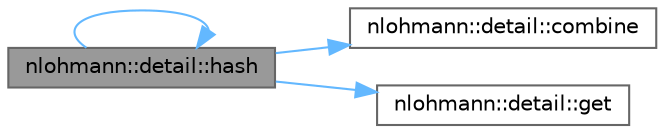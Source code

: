digraph "nlohmann::detail::hash"
{
 // LATEX_PDF_SIZE
  bgcolor="transparent";
  edge [fontname=Helvetica,fontsize=10,labelfontname=Helvetica,labelfontsize=10];
  node [fontname=Helvetica,fontsize=10,shape=box,height=0.2,width=0.4];
  rankdir="LR";
  Node1 [id="Node000001",label="nlohmann::detail::hash",height=0.2,width=0.4,color="gray40", fillcolor="grey60", style="filled", fontcolor="black",tooltip="hash a JSON value"];
  Node1 -> Node2 [id="edge1_Node000001_Node000002",color="steelblue1",style="solid",tooltip=" "];
  Node2 [id="Node000002",label="nlohmann::detail::combine",height=0.2,width=0.4,color="grey40", fillcolor="white", style="filled",URL="$namespacenlohmann_1_1detail.html#a66eb4d912b6f872d6983f7d0826f32c6",tooltip=" "];
  Node1 -> Node3 [id="edge2_Node000001_Node000003",color="steelblue1",style="solid",tooltip=" "];
  Node3 [id="Node000003",label="nlohmann::detail::get",height=0.2,width=0.4,color="grey40", fillcolor="white", style="filled",URL="$namespacenlohmann_1_1detail.html#acc422c11342b31368f610b6f96fcedc6",tooltip=" "];
  Node1 -> Node1 [id="edge3_Node000001_Node000001",color="steelblue1",style="solid",tooltip=" "];
}
